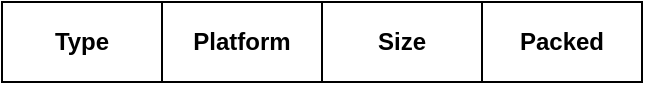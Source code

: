 <mxfile version="20.8.16" type="device"><diagram name="Page-1" id="W9I8r66R3Dzsp3an9f7E"><mxGraphModel dx="414" dy="382" grid="1" gridSize="10" guides="1" tooltips="1" connect="1" arrows="1" fold="1" page="1" pageScale="1" pageWidth="1600" pageHeight="900" math="0" shadow="0"><root><mxCell id="0"/><mxCell id="1" parent="0"/><mxCell id="krnS_V07TXazNdK0fHlO-1" value="Type" style="rounded=0;whiteSpace=wrap;html=1;fontStyle=1" vertex="1" parent="1"><mxGeometry x="40" y="40" width="80" height="40" as="geometry"/></mxCell><mxCell id="krnS_V07TXazNdK0fHlO-2" value="Platform" style="rounded=0;whiteSpace=wrap;html=1;fontStyle=1" vertex="1" parent="1"><mxGeometry x="120" y="40" width="80" height="40" as="geometry"/></mxCell><mxCell id="krnS_V07TXazNdK0fHlO-3" value="Size" style="rounded=0;whiteSpace=wrap;html=1;fontStyle=1" vertex="1" parent="1"><mxGeometry x="200" y="40" width="80" height="40" as="geometry"/></mxCell><mxCell id="krnS_V07TXazNdK0fHlO-4" value="Packed" style="rounded=0;whiteSpace=wrap;html=1;fontStyle=1" vertex="1" parent="1"><mxGeometry x="280" y="40" width="80" height="40" as="geometry"/></mxCell></root></mxGraphModel></diagram></mxfile>